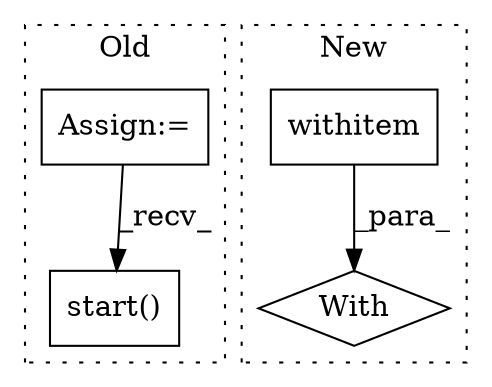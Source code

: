 digraph G {
subgraph cluster0 {
1 [label="start()" a="75" s="1792" l="9" shape="box"];
4 [label="Assign:=" a="68" s="1726" l="3" shape="box"];
label = "Old";
style="dotted";
}
subgraph cluster1 {
2 [label="withitem" a="49" s="1494" l="4" shape="box"];
3 [label="With" a="39" s="1489,1498" l="5,112" shape="diamond"];
label = "New";
style="dotted";
}
2 -> 3 [label="_para_"];
4 -> 1 [label="_recv_"];
}